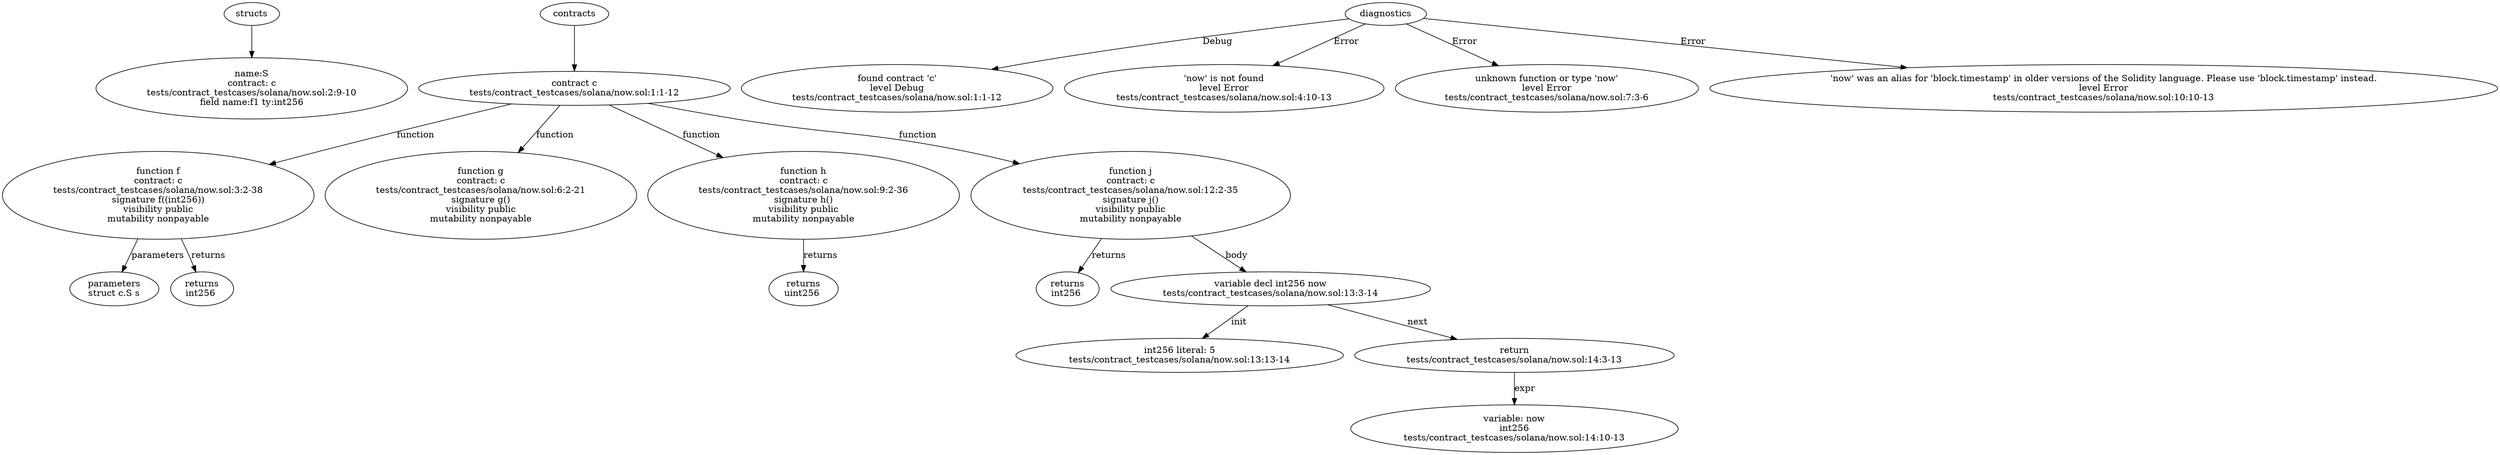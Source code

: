 strict digraph "tests/contract_testcases/solana/now.sol" {
	S [label="name:S\ncontract: c\ntests/contract_testcases/solana/now.sol:2:9-10\nfield name:f1 ty:int256"]
	contract [label="contract c\ntests/contract_testcases/solana/now.sol:1:1-12"]
	f [label="function f\ncontract: c\ntests/contract_testcases/solana/now.sol:3:2-38\nsignature f((int256))\nvisibility public\nmutability nonpayable"]
	parameters [label="parameters\nstruct c.S s"]
	returns [label="returns\nint256 "]
	g [label="function g\ncontract: c\ntests/contract_testcases/solana/now.sol:6:2-21\nsignature g()\nvisibility public\nmutability nonpayable"]
	h [label="function h\ncontract: c\ntests/contract_testcases/solana/now.sol:9:2-36\nsignature h()\nvisibility public\nmutability nonpayable"]
	returns_9 [label="returns\nuint256 "]
	j [label="function j\ncontract: c\ntests/contract_testcases/solana/now.sol:12:2-35\nsignature j()\nvisibility public\nmutability nonpayable"]
	returns_11 [label="returns\nint256 "]
	var_decl [label="variable decl int256 now\ntests/contract_testcases/solana/now.sol:13:3-14"]
	number_literal [label="int256 literal: 5\ntests/contract_testcases/solana/now.sol:13:13-14"]
	return [label="return\ntests/contract_testcases/solana/now.sol:14:3-13"]
	variable [label="variable: now\nint256\ntests/contract_testcases/solana/now.sol:14:10-13"]
	diagnostic [label="found contract 'c'\nlevel Debug\ntests/contract_testcases/solana/now.sol:1:1-12"]
	diagnostic_18 [label="'now' is not found\nlevel Error\ntests/contract_testcases/solana/now.sol:4:10-13"]
	diagnostic_19 [label="unknown function or type 'now'\nlevel Error\ntests/contract_testcases/solana/now.sol:7:3-6"]
	diagnostic_20 [label="'now' was an alias for 'block.timestamp' in older versions of the Solidity language. Please use 'block.timestamp' instead.\nlevel Error\ntests/contract_testcases/solana/now.sol:10:10-13"]
	structs -> S
	contracts -> contract
	contract -> f [label="function"]
	f -> parameters [label="parameters"]
	f -> returns [label="returns"]
	contract -> g [label="function"]
	contract -> h [label="function"]
	h -> returns_9 [label="returns"]
	contract -> j [label="function"]
	j -> returns_11 [label="returns"]
	j -> var_decl [label="body"]
	var_decl -> number_literal [label="init"]
	var_decl -> return [label="next"]
	return -> variable [label="expr"]
	diagnostics -> diagnostic [label="Debug"]
	diagnostics -> diagnostic_18 [label="Error"]
	diagnostics -> diagnostic_19 [label="Error"]
	diagnostics -> diagnostic_20 [label="Error"]
}
